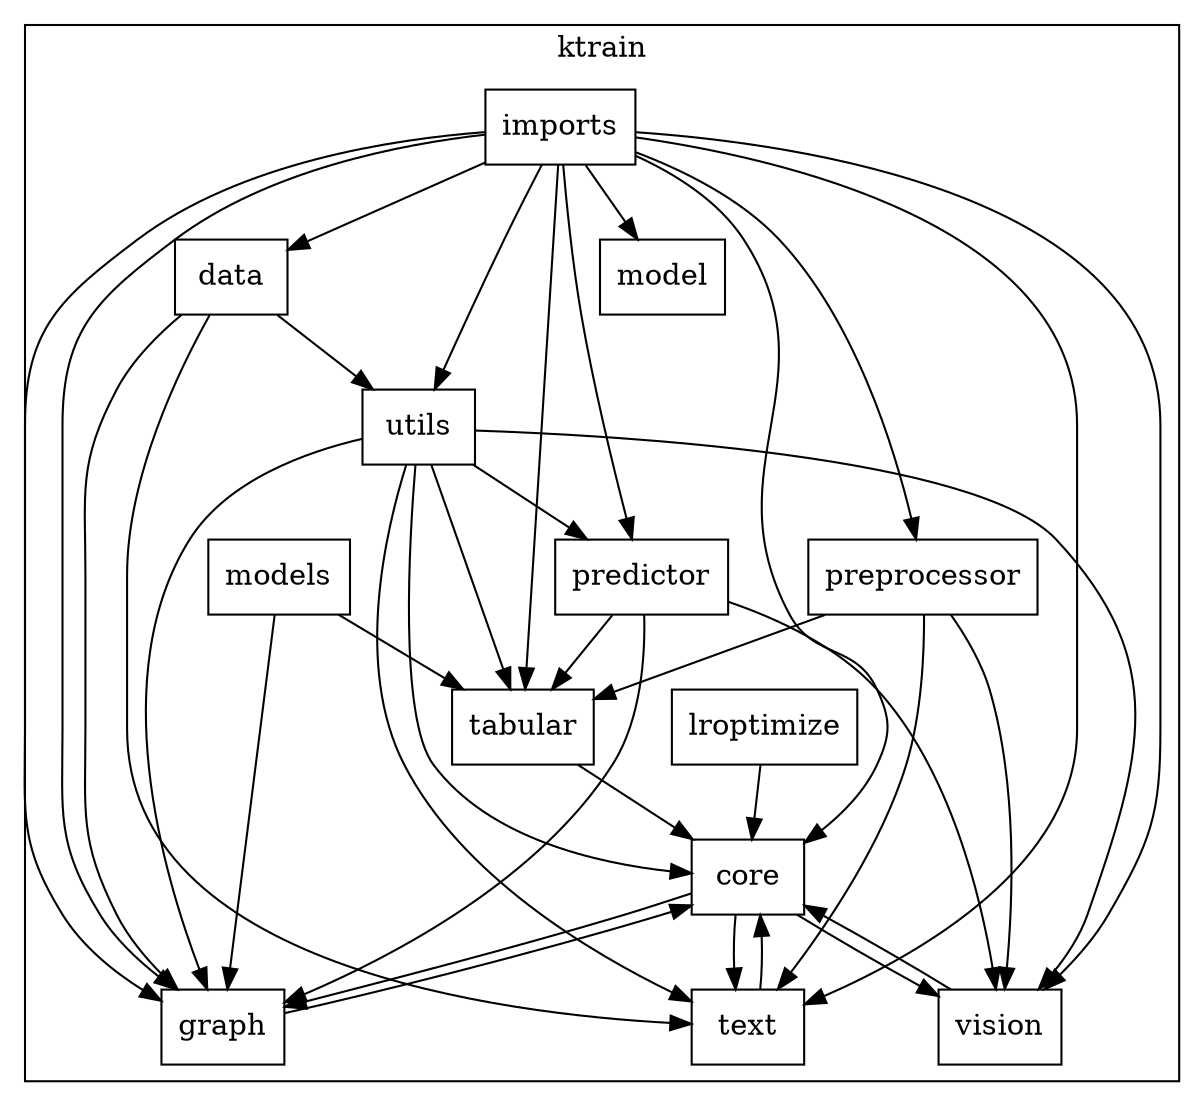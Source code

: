 digraph ktrain_circo {
	node [shape=box]
	subgraph cluster {
		node [shape=box]
		core
		data
		imports
		lroptimize
		models
		predictor
		preprocessor
		utils
		model
		vision
		text
		"graph"
		tabular
		label=ktrain
	}
	imports -> core
	lroptimize -> core
	utils -> core
	vision -> core
	text -> core
	"graph" -> core
	tabular -> core
	imports -> data
	imports -> model
	imports -> predictor
	utils -> predictor
	imports -> preprocessor
	imports -> utils
	data -> utils
	core -> "graph"
	imports -> "graph"
	models -> "graph"
	data -> "graph"
	imports -> "graph"
	predictor -> "graph"
	utils -> "graph"
	imports -> tabular
	models -> tabular
	predictor -> tabular
	utils -> tabular
	preprocessor -> tabular
	imports -> text
	utils -> text
	core -> text
	data -> text
	preprocessor -> text
	core -> vision
	imports -> vision
	predictor -> vision
	preprocessor -> vision
	utils -> vision
	fontsize=20
}
